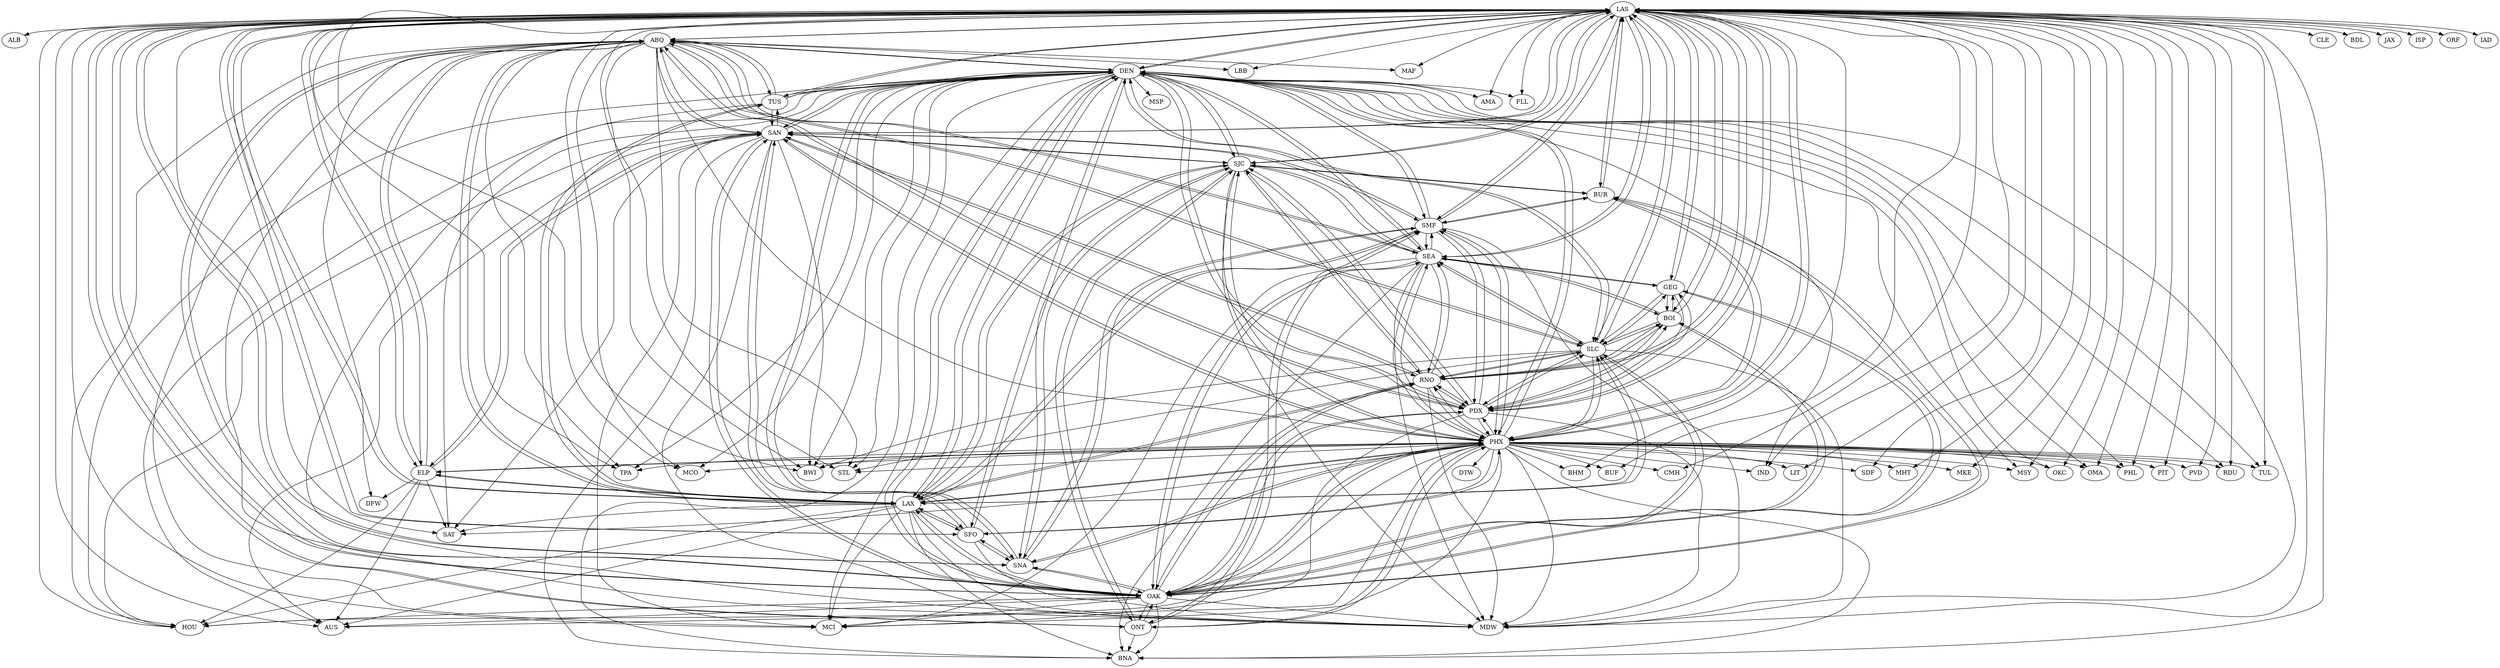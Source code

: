digraph SouthwestAirlines2D {
    ALB [pos="0.950370485988842,0.271626243132782,0.0000"];
    ABQ [pos="0.287393252212849,0.151689103229929,0.0000"];
    AMA [pos="0.390542416797316,0.128470470202009,0.0000"];
    AUS [pos="0.466660090136319,0.0429225482247566,0.0000"];
    BWI [pos="0.910945644383778,0.197401924807033,0.0000"];
    BHM [pos="0.712231891517674,0.0801723581018495,0.0000"];
    BOI [pos="0.157269784005848,0.354956763282584,0.0000"];
    BUF [pos="0.856995506274024,0.25235115981647,0.0000"];
    BUR [pos="0.0474835106110135,0.237442805327906,0.0000"];
    MDW [pos="0.685091094343231,0.211393408267669,0.0000"];
    CLE [pos="0.801531768814405,0.215415517290069,0.0000"];
    CMH [pos="0.784114233882726,0.188561298081554,0.0000"];
    DFW [pos="0.485458369301924,0.078062038593357,0.0000"];
    DEN [pos="0.34721034920387,0.215175011504273,0.0000"];
    DTW [pos="0.770420080735618,0.225568811783657,0.0000"];
    ELP [pos="0.278951290222951,0.105228687483975,0.0000"];
    FLL [pos="0.872973648862694,0,0.0000"];
    BDL [pos="0.975381060196298,0.2641458540562,0.0000"];
    HOU [pos="0.520132378442059,0.029591450961969,0.0000"];
    IND [pos="0.716015980270388,0.177351690918467,0.0000"];
    JAX [pos="0.82909507575875,0.0489072193712288,0.0000"];
    MCI [pos="0.544851720596979,0.171836756040585,0.0000"];
    LAS [pos="0.122028456523478,0.231786520837847,0.0000"];
    LIT [pos="0.592732970915466,0.0963347973906771,0.0000"];
    ISP [pos="0.973358340012613,0.242674999495211,0.0000"];
    LAX [pos="0.0447216078095911,0.234602770092329,0.0000"];
    SDF [pos="0.729212432552836,0.152642398107058,0.0000"];
    LBB [pos="0.38332368148904,0.106277857925778,0.0000"];
    MHT [pos="0.993034124796606,0.288439779298252,0.0000"];
    MAF [pos="0.369989872202779,0.0839828593968784,0.0000"];
    MKE [pos="0.681501922306902,0.231900421515616,0.0000"];
    MSP [pos="0.580767449576639,0.268224051387266,0.0000"];
    BNA [pos="0.71153905989885,0.118798052564417,0.0000"];
    MSY [pos="0.635027425165359,0.0285959344748858,0.0000"];
    ORF [pos="0.929064004054502,0.1636669531239,0.0000"];
    OAK [pos="0.00383564784194223,0.326020658403808,0.0000"];
    OKC [pos="0.478037886935911,0.116269602054545,0.0000"];
    OMA [pos="0.524386101657291,0.208080051592119,0.0000"];
    ONT [pos="0.061080516499092,0.227799918170076,0.0000"];
    SNA [pos="0.0533007406533305,0.225573699978415,0.0000"];
    MCO [pos="0.841653589045138,0.0237147027863655,0.0000"];
    PHL [pos="0.936265205710196,0.215784217172029,0.0000"];
    PHX [pos="0.168449324237428,0.168153592487177,0.0000"];
    PIT [pos="0.835810144321669,0.204722380554336,0.0000"];
    PDX [pos="0.0714147598806598,0.446281990855427,0.0000"];
    PVD [pos="1,0.268144963427325,0.0000"];
    RDU [pos="0.878921248054875,0.136257931885995,0.0000"];
    RNO [pos="0.0622007918108862,0.325069804488196,0.0000"];
    SMF [pos="0.0233106511499718,0.332608476288149,0.0000"];
    SLC [pos="0.212890464746489,0.27628383712613,0.0000"];
    SAT [pos="0.447339123281827,0.0368999454462086,0.0000"];
    SAN [pos="0.060289677627064,0.206595083031058,0.0000"];
    SFO [pos="0,0.326449645916447,0.0000"];
    SJC [pos="0.00594278248341328,0.317901174184687,0.0000"];
    SEA [pos="0.0949198511403561,0.473506407091645,0.0000"];
    GEG [pos="0.170231707056051,0.43399863884445,0.0000"];
    STL [pos="0.633488951843219,0.158771557292522,0.0000"];
    TPA [pos="0.814281731391558,0.0141177495056767,0.0000"];
    TUS [pos="0.183644673902874,0.141958972517414,0.0000"];
    TUL [pos="0.515867480717023,0.124298817023548,0.0000"];
    IAD [pos="0.896092051951052,0.190054949653028,0.0000"];
    ABQ -> BWI;
    ABQ -> MDW;
    ABQ -> DFW;
    ABQ -> DEN;
    ABQ -> ELP;
    ABQ -> HOU;
    ABQ -> MCI;
    ABQ -> LAS;
    ABQ -> LAX;
    ABQ -> LBB;
    ABQ -> MAF;
    ABQ -> OAK;
    ABQ -> MCO;
    ABQ -> PHX;
    ABQ -> PDX;
    ABQ -> SLC;
    ABQ -> SAN;
    ABQ -> SEA;
    ABQ -> STL;
    ABQ -> TPA;
    ABQ -> TUS;
    BOI -> LAS;
    BOI -> OAK;
    BOI -> PDX;
    BOI -> RNO;
    BOI -> SLC;
    BOI -> SEA;
    BOI -> GEG;
    BUR -> LAS;
    BUR -> OAK;
    BUR -> PHX;
    BUR -> SMF;
    BUR -> SJC;
    DEN -> ABQ;
    DEN -> AMA;
    DEN -> AUS;
    DEN -> BWI;
    DEN -> MDW;
    DEN -> FLL;
    DEN -> HOU;
    DEN -> IND;
    DEN -> MCI;
    DEN -> LAS;
    DEN -> LAX;
    DEN -> MSP;
    DEN -> BNA;
    DEN -> MSY;
    DEN -> OAK;
    DEN -> OKC;
    DEN -> OMA;
    DEN -> SNA;
    DEN -> MCO;
    DEN -> PHL;
    DEN -> PHX;
    DEN -> PDX;
    DEN -> RDU;
    DEN -> SMF;
    DEN -> SLC;
    DEN -> SAT;
    DEN -> SAN;
    DEN -> SFO;
    DEN -> SJC;
    DEN -> SEA;
    DEN -> STL;
    DEN -> TPA;
    DEN -> TUS;
    DEN -> TUL;
    ELP -> ABQ;
    ELP -> AUS;
    ELP -> DFW;
    ELP -> HOU;
    ELP -> LAS;
    ELP -> LAX;
    ELP -> PHX;
    ELP -> SAT;
    ELP -> SAN;
    LAS -> ALB;
    LAS -> ABQ;
    LAS -> AMA;
    LAS -> AUS;
    LAS -> BWI;
    LAS -> BHM;
    LAS -> BOI;
    LAS -> BUF;
    LAS -> BUR;
    LAS -> MDW;
    LAS -> CLE;
    LAS -> CMH;
    LAS -> DEN;
    LAS -> ELP;
    LAS -> FLL;
    LAS -> BDL;
    LAS -> HOU;
    LAS -> IND;
    LAS -> JAX;
    LAS -> MCI;
    LAS -> LIT;
    LAS -> ISP;
    LAS -> LAX;
    LAS -> SDF;
    LAS -> LBB;
    LAS -> MHT;
    LAS -> MAF;
    LAS -> MKE;
    LAS -> BNA;
    LAS -> MSY;
    LAS -> ORF;
    LAS -> OAK;
    LAS -> OKC;
    LAS -> OMA;
    LAS -> ONT;
    LAS -> SNA;
    LAS -> MCO;
    LAS -> PHL;
    LAS -> PHX;
    LAS -> PIT;
    LAS -> PDX;
    LAS -> PVD;
    LAS -> RDU;
    LAS -> RNO;
    LAS -> SMF;
    LAS -> SLC;
    LAS -> SAT;
    LAS -> SAN;
    LAS -> SFO;
    LAS -> SJC;
    LAS -> SEA;
    LAS -> GEG;
    LAS -> STL;
    LAS -> TPA;
    LAS -> TUS;
    LAS -> TUL;
    LAS -> IAD;
    LAX -> ABQ;
    LAX -> AUS;
    LAX -> MDW;
    LAX -> DEN;
    LAX -> ELP;
    LAX -> HOU;
    LAX -> MCI;
    LAX -> LAS;
    LAX -> BNA;
    LAX -> OAK;
    LAX -> PHX;
    LAX -> RNO;
    LAX -> SMF;
    LAX -> SLC;
    LAX -> SAT;
    LAX -> SFO;
    LAX -> SJC;
    LAX -> TUS;
    OAK -> ABQ;
    OAK -> AUS;
    OAK -> BOI;
    OAK -> BUR;
    OAK -> MDW;
    OAK -> DEN;
    OAK -> HOU;
    OAK -> MCI;
    OAK -> LAS;
    OAK -> LAX;
    OAK -> BNA;
    OAK -> ONT;
    OAK -> SNA;
    OAK -> PHX;
    OAK -> PDX;
    OAK -> RNO;
    OAK -> SLC;
    OAK -> SAN;
    OAK -> SEA;
    OAK -> GEG;
    ONT -> LAS;
    ONT -> BNA;
    ONT -> OAK;
    ONT -> PHX;
    ONT -> SMF;
    ONT -> SJC;
    SNA -> DEN;
    SNA -> LAS;
    SNA -> OAK;
    SNA -> PHX;
    SNA -> SMF;
    SNA -> SFO;
    SNA -> SJC;
    PHX -> AUS;
    PHX -> BWI;
    PHX -> BHM;
    PHX -> BUF;
    PHX -> BUR;
    PHX -> MDW;
    PHX -> CMH;
    PHX -> DEN;
    PHX -> DTW;
    PHX -> ELP;
    PHX -> HOU;
    PHX -> IND;
    PHX -> MCI;
    PHX -> LAS;
    PHX -> LIT;
    PHX -> LAX;
    PHX -> SDF;
    PHX -> MHT;
    PHX -> MKE;
    PHX -> BNA;
    PHX -> MSY;
    PHX -> OAK;
    PHX -> OKC;
    PHX -> OMA;
    PHX -> ONT;
    PHX -> SNA;
    PHX -> MCO;
    PHX -> PHL;
    PHX -> PIT;
    PHX -> PDX;
    PHX -> PVD;
    PHX -> RDU;
    PHX -> RNO;
    PHX -> SMF;
    PHX -> SLC;
    PHX -> SAT;
    PHX -> SAN;
    PHX -> SFO;
    PHX -> SJC;
    PHX -> SEA;
    PHX -> STL;
    PHX -> TPA;
    PHX -> TUL;
    PDX -> ABQ;
    PDX -> BOI;
    PDX -> MDW;
    PDX -> DEN;
    PDX -> MCI;
    PDX -> LAS;
    PDX -> OAK;
    PDX -> PHX;
    PDX -> RNO;
    PDX -> SMF;
    PDX -> SLC;
    PDX -> SJC;
    PDX -> GEG;
    RNO -> BOI;
    RNO -> MDW;
    RNO -> LAS;
    RNO -> LAX;
    RNO -> OAK;
    RNO -> PHX;
    RNO -> PDX;
    RNO -> SLC;
    RNO -> SAN;
    RNO -> SJC;
    RNO -> SEA;
    SMF -> BUR;
    SMF -> MDW;
    SMF -> DEN;
    SMF -> LAS;
    SMF -> LAX;
    SMF -> ONT;
    SMF -> SNA;
    SMF -> PHX;
    SMF -> PDX;
    SMF -> SAN;
    SMF -> SEA;
    SLC -> ABQ;
    SLC -> BWI;
    SLC -> BOI;
    SLC -> MDW;
    SLC -> DEN;
    SLC -> LAS;
    SLC -> LAX;
    SLC -> OAK;
    SLC -> PHX;
    SLC -> PDX;
    SLC -> RNO;
    SLC -> SEA;
    SLC -> GEG;
    SLC -> STL;
    SAN -> ABQ;
    SAN -> AUS;
    SAN -> BWI;
    SAN -> MDW;
    SAN -> DEN;
    SAN -> ELP;
    SAN -> HOU;
    SAN -> MCI;
    SAN -> LAS;
    SAN -> BNA;
    SAN -> OAK;
    SAN -> PHX;
    SAN -> RNO;
    SAN -> SMF;
    SAN -> SAT;
    SAN -> SFO;
    SAN -> SJC;
    SAN -> TUS;
    SFO -> MDW;
    SFO -> DEN;
    SFO -> LAS;
    SFO -> LAX;
    SFO -> SNA;
    SFO -> PHX;
    SFO -> SAN;
    SJC -> BUR;
    SJC -> MDW;
    SJC -> DEN;
    SJC -> LAS;
    SJC -> LAX;
    SJC -> ONT;
    SJC -> SNA;
    SJC -> PHX;
    SJC -> PDX;
    SJC -> RNO;
    SJC -> SAN;
    SJC -> SEA;
    SEA -> ABQ;
    SEA -> BOI;
    SEA -> MDW;
    SEA -> DEN;
    SEA -> MCI;
    SEA -> LAS;
    SEA -> BNA;
    SEA -> OAK;
    SEA -> PHX;
    SEA -> RNO;
    SEA -> SMF;
    SEA -> SLC;
    SEA -> SJC;
    SEA -> GEG;
    GEG -> BOI;
    GEG -> LAS;
    GEG -> OAK;
    GEG -> PDX;
    GEG -> SLC;
    GEG -> SEA;
    TUS -> ABQ;
    TUS -> MDW;
    TUS -> DEN;
    TUS -> LAS;
    TUS -> LAX;
    TUS -> SAN;
}
